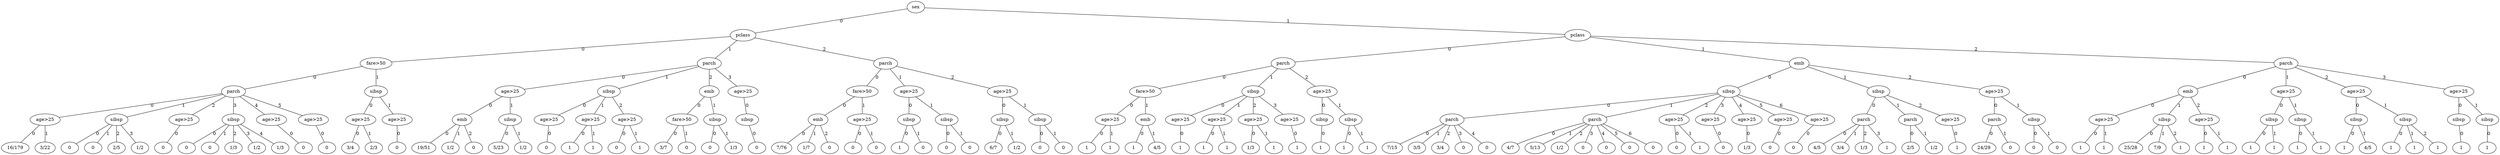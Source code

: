 graph "decision-tree" {
	r[label="sex"];

	r--rt0[label="0"];
		rt0[label="pclass"];

		rt0--rt0t0[label="0"];
			rt0t0[label="fare>50"];

			rt0t0--rt0t0t0[label="0"];
				rt0t0t0[label="parch"];

				rt0t0t0--rt0t0t0t0[label="0"];
					rt0t0t0t0[label="age>25"];

					rt0t0t0t0--rt0t0t0t0t0[label="0"];
						rt0t0t0t0t0[label="16/179"];

					rt0t0t0t0--rt0t0t0t0t1[label="1"];
						rt0t0t0t0t1[label="3/22"];

				rt0t0t0--rt0t0t0t1[label="1"];
					rt0t0t0t1[label="sibsp"];

					rt0t0t0t1--rt0t0t0t1t0[label="0"];
						rt0t0t0t1t0[label="0"];

					rt0t0t0t1--rt0t0t0t1t1[label="1"];
						rt0t0t0t1t1[label="0"];

					rt0t0t0t1--rt0t0t0t1t2[label="2"];
						rt0t0t0t1t2[label="2/5"];

					rt0t0t0t1--rt0t0t0t1t3[label="3"];
						rt0t0t0t1t3[label="1/2"];

				rt0t0t0--rt0t0t0t2[label="2"];
					rt0t0t0t2[label="age>25"];

					rt0t0t0t2--rt0t0t0t2t0[label="0"];
						rt0t0t0t2t0[label="0"];

				rt0t0t0--rt0t0t0t3[label="3"];
					rt0t0t0t3[label="sibsp"];

					rt0t0t0t3--rt0t0t0t3t0[label="0"];
						rt0t0t0t3t0[label="0"];

					rt0t0t0t3--rt0t0t0t3t1[label="1"];
						rt0t0t0t3t1[label="0"];

					rt0t0t0t3--rt0t0t0t3t2[label="2"];
						rt0t0t0t3t2[label="1/3"];

					rt0t0t0t3--rt0t0t0t3t3[label="3"];
						rt0t0t0t3t3[label="1/2"];

					rt0t0t0t3--rt0t0t0t3t4[label="4"];
						rt0t0t0t3t4[label="1/3"];

				rt0t0t0--rt0t0t0t4[label="4"];
					rt0t0t0t4[label="age>25"];

					rt0t0t0t4--rt0t0t0t4t0[label="0"];
						rt0t0t0t4t0[label="0"];

				rt0t0t0--rt0t0t0t5[label="5"];
					rt0t0t0t5[label="age>25"];

					rt0t0t0t5--rt0t0t0t5t0[label="0"];
						rt0t0t0t5t0[label="0"];

			rt0t0--rt0t0t1[label="1"];
				rt0t0t1[label="sibsp"];

				rt0t0t1--rt0t0t1t0[label="0"];
					rt0t0t1t0[label="age>25"];

					rt0t0t1t0--rt0t0t1t0t0[label="0"];
						rt0t0t1t0t0[label="3/4"];

					rt0t0t1t0--rt0t0t1t0t1[label="1"];
						rt0t0t1t0t1[label="2/3"];

				rt0t0t1--rt0t0t1t1[label="1"];
					rt0t0t1t1[label="age>25"];

					rt0t0t1t1--rt0t0t1t1t0[label="0"];
						rt0t0t1t1t0[label="0"];

		rt0--rt0t1[label="1"];
			rt0t1[label="parch"];

			rt0t1--rt0t1t0[label="0"];
				rt0t1t0[label="age>25"];

				rt0t1t0--rt0t1t0t0[label="0"];
					rt0t1t0t0[label="emb"];

					rt0t1t0t0--rt0t1t0t0t0[label="0"];
						rt0t1t0t0t0[label="19/51"];

					rt0t1t0t0--rt0t1t0t0t1[label="1"];
						rt0t1t0t0t1[label="1/2"];

					rt0t1t0t0--rt0t1t0t0t2[label="2"];
						rt0t1t0t0t2[label="0"];

				rt0t1t0--rt0t1t0t1[label="1"];
					rt0t1t0t1[label="sibsp"];

					rt0t1t0t1--rt0t1t0t1t0[label="0"];
						rt0t1t0t1t0[label="5/23"];

					rt0t1t0t1--rt0t1t0t1t1[label="1"];
						rt0t1t0t1t1[label="1/2"];

			rt0t1--rt0t1t1[label="1"];
				rt0t1t1[label="sibsp"];

				rt0t1t1--rt0t1t1t0[label="0"];
					rt0t1t1t0[label="age>25"];

					rt0t1t1t0--rt0t1t1t0t0[label="0"];
						rt0t1t1t0t0[label="0"];

				rt0t1t1--rt0t1t1t1[label="1"];
					rt0t1t1t1[label="age>25"];

					rt0t1t1t1--rt0t1t1t1t0[label="0"];
						rt0t1t1t1t0[label="1"];

					rt0t1t1t1--rt0t1t1t1t1[label="1"];
						rt0t1t1t1t1[label="1"];

				rt0t1t1--rt0t1t1t2[label="2"];
					rt0t1t1t2[label="age>25"];

					rt0t1t1t2--rt0t1t1t2t0[label="0"];
						rt0t1t1t2t0[label="0"];

					rt0t1t1t2--rt0t1t1t2t1[label="1"];
						rt0t1t1t2t1[label="1"];

			rt0t1--rt0t1t2[label="2"];
				rt0t1t2[label="emb"];

				rt0t1t2--rt0t1t2t0[label="0"];
					rt0t1t2t0[label="fare>50"];

					rt0t1t2t0--rt0t1t2t0t0[label="0"];
						rt0t1t2t0t0[label="3/7"];

					rt0t1t2t0--rt0t1t2t0t1[label="1"];
						rt0t1t2t0t1[label="0"];

				rt0t1t2--rt0t1t2t1[label="1"];
					rt0t1t2t1[label="sibsp"];

					rt0t1t2t1--rt0t1t2t1t0[label="0"];
						rt0t1t2t1t0[label="0"];

					rt0t1t2t1--rt0t1t2t1t1[label="1"];
						rt0t1t2t1t1[label="1/3"];

			rt0t1--rt0t1t3[label="3"];
				rt0t1t3[label="age>25"];

				rt0t1t3--rt0t1t3t0[label="0"];
					rt0t1t3t0[label="sibsp"];

					rt0t1t3t0--rt0t1t3t0t0[label="0"];
						rt0t1t3t0t0[label="0"];

		rt0--rt0t2[label="2"];
			rt0t2[label="parch"];

			rt0t2--rt0t2t0[label="0"];
				rt0t2t0[label="fare>50"];

				rt0t2t0--rt0t2t0t0[label="0"];
					rt0t2t0t0[label="emb"];

					rt0t2t0t0--rt0t2t0t0t0[label="0"];
						rt0t2t0t0t0[label="7/76"];

					rt0t2t0t0--rt0t2t0t0t1[label="1"];
						rt0t2t0t0t1[label="1/7"];

					rt0t2t0t0--rt0t2t0t0t2[label="2"];
						rt0t2t0t0t2[label="0"];

				rt0t2t0--rt0t2t0t1[label="1"];
					rt0t2t0t1[label="age>25"];

					rt0t2t0t1--rt0t2t0t1t0[label="0"];
						rt0t2t0t1t0[label="0"];

					rt0t2t0t1--rt0t2t0t1t1[label="1"];
						rt0t2t0t1t1[label="0"];

			rt0t2--rt0t2t1[label="1"];
				rt0t2t1[label="age>25"];

				rt0t2t1--rt0t2t1t0[label="0"];
					rt0t2t1t0[label="sibsp"];

					rt0t2t1t0--rt0t2t1t0t0[label="0"];
						rt0t2t1t0t0[label="1"];

					rt0t2t1t0--rt0t2t1t0t1[label="1"];
						rt0t2t1t0t1[label="0"];

				rt0t2t1--rt0t2t1t1[label="1"];
					rt0t2t1t1[label="sibsp"];

					rt0t2t1t1--rt0t2t1t1t0[label="0"];
						rt0t2t1t1t0[label="0"];

					rt0t2t1t1--rt0t2t1t1t1[label="1"];
						rt0t2t1t1t1[label="0"];

			rt0t2--rt0t2t2[label="2"];
				rt0t2t2[label="age>25"];

				rt0t2t2--rt0t2t2t0[label="0"];
					rt0t2t2t0[label="sibsp"];

					rt0t2t2t0--rt0t2t2t0t0[label="0"];
						rt0t2t2t0t0[label="6/7"];

					rt0t2t2t0--rt0t2t2t0t1[label="1"];
						rt0t2t2t0t1[label="1/2"];

				rt0t2t2--rt0t2t2t1[label="1"];
					rt0t2t2t1[label="sibsp"];

					rt0t2t2t1--rt0t2t2t1t0[label="0"];
						rt0t2t2t1t0[label="0"];

					rt0t2t2t1--rt0t2t2t1t1[label="1"];
						rt0t2t2t1t1[label="0"];

	r--rt1[label="1"];
		rt1[label="pclass"];

		rt1--rt1t0[label="0"];
			rt1t0[label="parch"];

			rt1t0--rt1t0t0[label="0"];
				rt1t0t0[label="fare>50"];

				rt1t0t0--rt1t0t0t0[label="0"];
					rt1t0t0t0[label="age>25"];

					rt1t0t0t0--rt1t0t0t0t0[label="0"];
						rt1t0t0t0t0[label="1"];

					rt1t0t0t0--rt1t0t0t0t1[label="1"];
						rt1t0t0t0t1[label="1"];

				rt1t0t0--rt1t0t0t1[label="1"];
					rt1t0t0t1[label="emb"];

					rt1t0t0t1--rt1t0t0t1t0[label="0"];
						rt1t0t0t1t0[label="1"];

					rt1t0t0t1--rt1t0t0t1t1[label="1"];
						rt1t0t0t1t1[label="4/5"];

			rt1t0--rt1t0t1[label="1"];
				rt1t0t1[label="sibsp"];

				rt1t0t1--rt1t0t1t0[label="0"];
					rt1t0t1t0[label="age>25"];

					rt1t0t1t0--rt1t0t1t0t0[label="0"];
						rt1t0t1t0t0[label="1"];

				rt1t0t1--rt1t0t1t1[label="1"];
					rt1t0t1t1[label="age>25"];

					rt1t0t1t1--rt1t0t1t1t0[label="0"];
						rt1t0t1t1t0[label="1"];

					rt1t0t1t1--rt1t0t1t1t1[label="1"];
						rt1t0t1t1t1[label="1"];

				rt1t0t1--rt1t0t1t2[label="2"];
					rt1t0t1t2[label="age>25"];

					rt1t0t1t2--rt1t0t1t2t0[label="0"];
						rt1t0t1t2t0[label="1/3"];

					rt1t0t1t2--rt1t0t1t2t1[label="1"];
						rt1t0t1t2t1[label="1"];

				rt1t0t1--rt1t0t1t3[label="3"];
					rt1t0t1t3[label="age>25"];

					rt1t0t1t3--rt1t0t1t3t0[label="0"];
						rt1t0t1t3t0[label="1"];

			rt1t0--rt1t0t2[label="2"];
				rt1t0t2[label="age>25"];

				rt1t0t2--rt1t0t2t0[label="0"];
					rt1t0t2t0[label="sibsp"];

					rt1t0t2t0--rt1t0t2t0t0[label="0"];
						rt1t0t2t0t0[label="1"];

				rt1t0t2--rt1t0t2t1[label="1"];
					rt1t0t2t1[label="sibsp"];

					rt1t0t2t1--rt1t0t2t1t0[label="0"];
						rt1t0t2t1t0[label="1"];

					rt1t0t2t1--rt1t0t2t1t1[label="1"];
						rt1t0t2t1t1[label="1"];

		rt1--rt1t1[label="1"];
			rt1t1[label="emb"];

			rt1t1--rt1t1t0[label="0"];
				rt1t1t0[label="sibsp"];

				rt1t1t0--rt1t1t0t0[label="0"];
					rt1t1t0t0[label="parch"];

					rt1t1t0t0--rt1t1t0t0t0[label="0"];
						rt1t1t0t0t0[label="7/15"];

					rt1t1t0t0--rt1t1t0t0t1[label="1"];
						rt1t1t0t0t1[label="3/5"];

					rt1t1t0t0--rt1t1t0t0t2[label="2"];
						rt1t1t0t0t2[label="3/4"];

					rt1t1t0t0--rt1t1t0t0t3[label="3"];
						rt1t1t0t0t3[label="0"];

					rt1t1t0t0--rt1t1t0t0t4[label="4"];
						rt1t1t0t0t4[label="0"];

				rt1t1t0--rt1t1t0t1[label="1"];
					rt1t1t0t1[label="parch"];

					rt1t1t0t1--rt1t1t0t1t0[label="0"];
						rt1t1t0t1t0[label="4/7"];

					rt1t1t0t1--rt1t1t0t1t1[label="1"];
						rt1t1t0t1t1[label="5/13"];

					rt1t1t0t1--rt1t1t0t1t2[label="2"];
						rt1t1t0t1t2[label="1/2"];

					rt1t1t0t1--rt1t1t0t1t3[label="3"];
						rt1t1t0t1t3[label="0"];

					rt1t1t0t1--rt1t1t0t1t4[label="4"];
						rt1t1t0t1t4[label="0"];

					rt1t1t0t1--rt1t1t0t1t5[label="5"];
						rt1t1t0t1t5[label="0"];

					rt1t1t0t1--rt1t1t0t1t6[label="6"];
						rt1t1t0t1t6[label="0"];

				rt1t1t0--rt1t1t0t2[label="2"];
					rt1t1t0t2[label="age>25"];

					rt1t1t0t2--rt1t1t0t2t0[label="0"];
						rt1t1t0t2t0[label="0"];

					rt1t1t0t2--rt1t1t0t2t1[label="1"];
						rt1t1t0t2t1[label="1"];

				rt1t1t0--rt1t1t0t3[label="3"];
					rt1t1t0t3[label="age>25"];

					rt1t1t0t3--rt1t1t0t3t0[label="0"];
						rt1t1t0t3t0[label="0"];

				rt1t1t0--rt1t1t0t4[label="4"];
					rt1t1t0t4[label="age>25"];

					rt1t1t0t4--rt1t1t0t4t0[label="0"];
						rt1t1t0t4t0[label="1/3"];

				rt1t1t0--rt1t1t0t5[label="5"];
					rt1t1t0t5[label="age>25"];

					rt1t1t0t5--rt1t1t0t5t0[label="0"];
						rt1t1t0t5t0[label="0"];

				rt1t1t0--rt1t1t0t6[label="6"];
					rt1t1t0t6[label="age>25"];

					rt1t1t0t6--rt1t1t0t6t0[label="0"];
						rt1t1t0t6t0[label="0"];

			rt1t1--rt1t1t1[label="1"];
				rt1t1t1[label="sibsp"];

				rt1t1t1--rt1t1t1t0[label="0"];
					rt1t1t1t0[label="parch"];

					rt1t1t1t0--rt1t1t1t0t0[label="0"];
						rt1t1t1t0t0[label="4/5"];

					rt1t1t1t0--rt1t1t1t0t1[label="1"];
						rt1t1t1t0t1[label="3/4"];

					rt1t1t1t0--rt1t1t1t0t2[label="2"];
						rt1t1t1t0t2[label="1/3"];

					rt1t1t1t0--rt1t1t1t0t3[label="3"];
						rt1t1t1t0t3[label="1"];

				rt1t1t1--rt1t1t1t1[label="1"];
					rt1t1t1t1[label="parch"];

					rt1t1t1t1--rt1t1t1t1t0[label="0"];
						rt1t1t1t1t0[label="2/5"];

					rt1t1t1t1--rt1t1t1t1t1[label="1"];
						rt1t1t1t1t1[label="1/2"];

				rt1t1t1--rt1t1t1t2[label="2"];
					rt1t1t1t2[label="age>25"];

					rt1t1t1t2--rt1t1t1t2t0[label="0"];
						rt1t1t1t2t0[label="1"];

			rt1t1--rt1t1t2[label="2"];
				rt1t1t2[label="age>25"];

				rt1t1t2--rt1t1t2t0[label="0"];
					rt1t1t2t0[label="parch"];

					rt1t1t2t0--rt1t1t2t0t0[label="0"];
						rt1t1t2t0t0[label="24/29"];

					rt1t1t2t0--rt1t1t2t0t1[label="1"];
						rt1t1t2t0t1[label="0"];

				rt1t1t2--rt1t1t2t1[label="1"];
					rt1t1t2t1[label="sibsp"];

					rt1t1t2t1--rt1t1t2t1t0[label="0"];
						rt1t1t2t1t0[label="0"];

					rt1t1t2t1--rt1t1t2t1t1[label="1"];
						rt1t1t2t1t1[label="0"];

		rt1--rt1t2[label="2"];
			rt1t2[label="parch"];

			rt1t2--rt1t2t0[label="0"];
				rt1t2t0[label="emb"];

				rt1t2t0--rt1t2t0t0[label="0"];
					rt1t2t0t0[label="age>25"];

					rt1t2t0t0--rt1t2t0t0t0[label="0"];
						rt1t2t0t0t0[label="1"];

					rt1t2t0t0--rt1t2t0t0t1[label="1"];
						rt1t2t0t0t1[label="1"];

				rt1t2t0--rt1t2t0t1[label="1"];
					rt1t2t0t1[label="sibsp"];

					rt1t2t0t1--rt1t2t0t1t0[label="0"];
						rt1t2t0t1t0[label="25/28"];

					rt1t2t0t1--rt1t2t0t1t1[label="1"];
						rt1t2t0t1t1[label="7/9"];

					rt1t2t0t1--rt1t2t0t1t2[label="2"];
						rt1t2t0t1t2[label="1"];

				rt1t2t0--rt1t2t0t2[label="2"];
					rt1t2t0t2[label="age>25"];

					rt1t2t0t2--rt1t2t0t2t0[label="0"];
						rt1t2t0t2t0[label="1"];

					rt1t2t0t2--rt1t2t0t2t1[label="1"];
						rt1t2t0t2t1[label="1"];

			rt1t2--rt1t2t1[label="1"];
				rt1t2t1[label="age>25"];

				rt1t2t1--rt1t2t1t0[label="0"];
					rt1t2t1t0[label="sibsp"];

					rt1t2t1t0--rt1t2t1t0t0[label="0"];
						rt1t2t1t0t0[label="1"];

					rt1t2t1t0--rt1t2t1t0t1[label="1"];
						rt1t2t1t0t1[label="1"];

				rt1t2t1--rt1t2t1t1[label="1"];
					rt1t2t1t1[label="sibsp"];

					rt1t2t1t1--rt1t2t1t1t0[label="0"];
						rt1t2t1t1t0[label="1"];

					rt1t2t1t1--rt1t2t1t1t1[label="1"];
						rt1t2t1t1t1[label="1"];

			rt1t2--rt1t2t2[label="2"];
				rt1t2t2[label="age>25"];

				rt1t2t2--rt1t2t2t0[label="0"];
					rt1t2t2t0[label="sibsp"];

					rt1t2t2t0--rt1t2t2t0t0[label="0"];
						rt1t2t2t0t0[label="1"];

					rt1t2t2t0--rt1t2t2t0t1[label="1"];
						rt1t2t2t0t1[label="4/5"];

				rt1t2t2--rt1t2t2t1[label="1"];
					rt1t2t2t1[label="sibsp"];

					rt1t2t2t1--rt1t2t2t1t0[label="0"];
						rt1t2t2t1t0[label="1"];

					rt1t2t2t1--rt1t2t2t1t1[label="1"];
						rt1t2t2t1t1[label="1"];

					rt1t2t2t1--rt1t2t2t1t2[label="2"];
						rt1t2t2t1t2[label="1"];

			rt1t2--rt1t2t3[label="3"];
				rt1t2t3[label="age>25"];

				rt1t2t3--rt1t2t3t0[label="0"];
					rt1t2t3t0[label="sibsp"];

					rt1t2t3t0--rt1t2t3t0t0[label="0"];
						rt1t2t3t0t0[label="1"];

				rt1t2t3--rt1t2t3t1[label="1"];
					rt1t2t3t1[label="sibsp"];

					rt1t2t3t1--rt1t2t3t1t0[label="0"];
						rt1t2t3t1t0[label="1"];

}